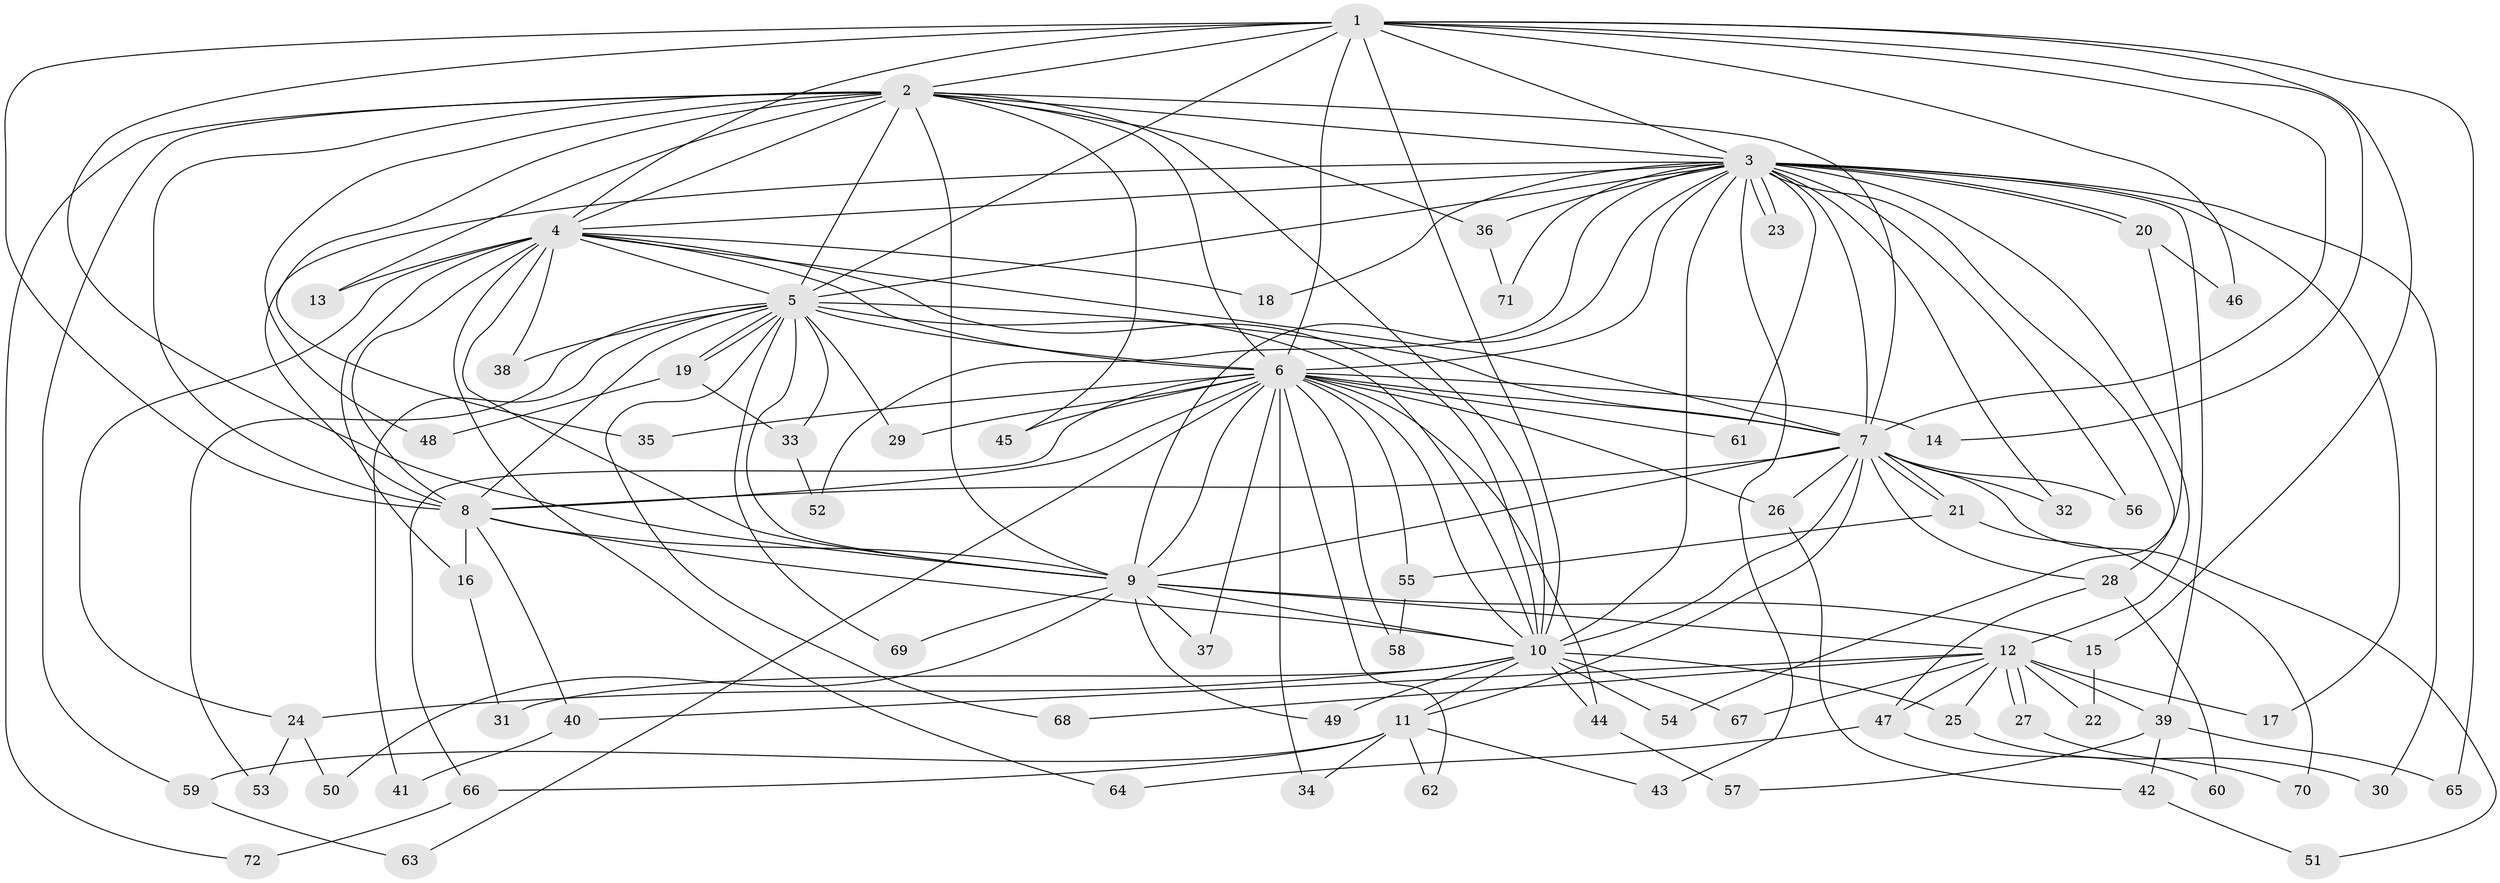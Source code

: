 // coarse degree distribution, {8: 0.06896551724137931, 11: 0.034482758620689655, 21: 0.034482758620689655, 7: 0.10344827586206896, 9: 0.10344827586206896, 14: 0.034482758620689655, 5: 0.06896551724137931, 3: 0.20689655172413793, 1: 0.06896551724137931, 2: 0.27586206896551724}
// Generated by graph-tools (version 1.1) at 2025/49/03/04/25 22:49:29]
// undirected, 72 vertices, 169 edges
graph export_dot {
  node [color=gray90,style=filled];
  1;
  2;
  3;
  4;
  5;
  6;
  7;
  8;
  9;
  10;
  11;
  12;
  13;
  14;
  15;
  16;
  17;
  18;
  19;
  20;
  21;
  22;
  23;
  24;
  25;
  26;
  27;
  28;
  29;
  30;
  31;
  32;
  33;
  34;
  35;
  36;
  37;
  38;
  39;
  40;
  41;
  42;
  43;
  44;
  45;
  46;
  47;
  48;
  49;
  50;
  51;
  52;
  53;
  54;
  55;
  56;
  57;
  58;
  59;
  60;
  61;
  62;
  63;
  64;
  65;
  66;
  67;
  68;
  69;
  70;
  71;
  72;
  1 -- 2;
  1 -- 3;
  1 -- 4;
  1 -- 5;
  1 -- 6;
  1 -- 7;
  1 -- 8;
  1 -- 9;
  1 -- 10;
  1 -- 14;
  1 -- 15;
  1 -- 46;
  1 -- 65;
  2 -- 3;
  2 -- 4;
  2 -- 5;
  2 -- 6;
  2 -- 7;
  2 -- 8;
  2 -- 9;
  2 -- 10;
  2 -- 13;
  2 -- 35;
  2 -- 36;
  2 -- 45;
  2 -- 48;
  2 -- 59;
  2 -- 72;
  3 -- 4;
  3 -- 5;
  3 -- 6;
  3 -- 7;
  3 -- 8;
  3 -- 9;
  3 -- 10;
  3 -- 12;
  3 -- 17;
  3 -- 18;
  3 -- 20;
  3 -- 20;
  3 -- 23;
  3 -- 23;
  3 -- 28;
  3 -- 30;
  3 -- 32;
  3 -- 36;
  3 -- 39;
  3 -- 43;
  3 -- 52;
  3 -- 56;
  3 -- 61;
  3 -- 71;
  4 -- 5;
  4 -- 6;
  4 -- 7;
  4 -- 8;
  4 -- 9;
  4 -- 10;
  4 -- 13;
  4 -- 16;
  4 -- 18;
  4 -- 24;
  4 -- 38;
  4 -- 64;
  5 -- 6;
  5 -- 7;
  5 -- 8;
  5 -- 9;
  5 -- 10;
  5 -- 19;
  5 -- 19;
  5 -- 29;
  5 -- 33;
  5 -- 38;
  5 -- 41;
  5 -- 53;
  5 -- 68;
  5 -- 69;
  6 -- 7;
  6 -- 8;
  6 -- 9;
  6 -- 10;
  6 -- 14;
  6 -- 26;
  6 -- 29;
  6 -- 34;
  6 -- 35;
  6 -- 37;
  6 -- 44;
  6 -- 45;
  6 -- 55;
  6 -- 58;
  6 -- 61;
  6 -- 62;
  6 -- 63;
  6 -- 66;
  7 -- 8;
  7 -- 9;
  7 -- 10;
  7 -- 11;
  7 -- 21;
  7 -- 21;
  7 -- 26;
  7 -- 28;
  7 -- 32;
  7 -- 51;
  7 -- 56;
  8 -- 9;
  8 -- 10;
  8 -- 16;
  8 -- 40;
  9 -- 10;
  9 -- 12;
  9 -- 15;
  9 -- 37;
  9 -- 49;
  9 -- 50;
  9 -- 69;
  10 -- 11;
  10 -- 24;
  10 -- 25;
  10 -- 31;
  10 -- 44;
  10 -- 49;
  10 -- 54;
  10 -- 67;
  11 -- 34;
  11 -- 43;
  11 -- 59;
  11 -- 62;
  11 -- 66;
  12 -- 17;
  12 -- 22;
  12 -- 25;
  12 -- 27;
  12 -- 27;
  12 -- 39;
  12 -- 40;
  12 -- 47;
  12 -- 67;
  12 -- 68;
  15 -- 22;
  16 -- 31;
  19 -- 33;
  19 -- 48;
  20 -- 46;
  20 -- 54;
  21 -- 55;
  21 -- 70;
  24 -- 50;
  24 -- 53;
  25 -- 30;
  26 -- 42;
  27 -- 70;
  28 -- 47;
  28 -- 60;
  33 -- 52;
  36 -- 71;
  39 -- 42;
  39 -- 57;
  39 -- 65;
  40 -- 41;
  42 -- 51;
  44 -- 57;
  47 -- 60;
  47 -- 64;
  55 -- 58;
  59 -- 63;
  66 -- 72;
}
